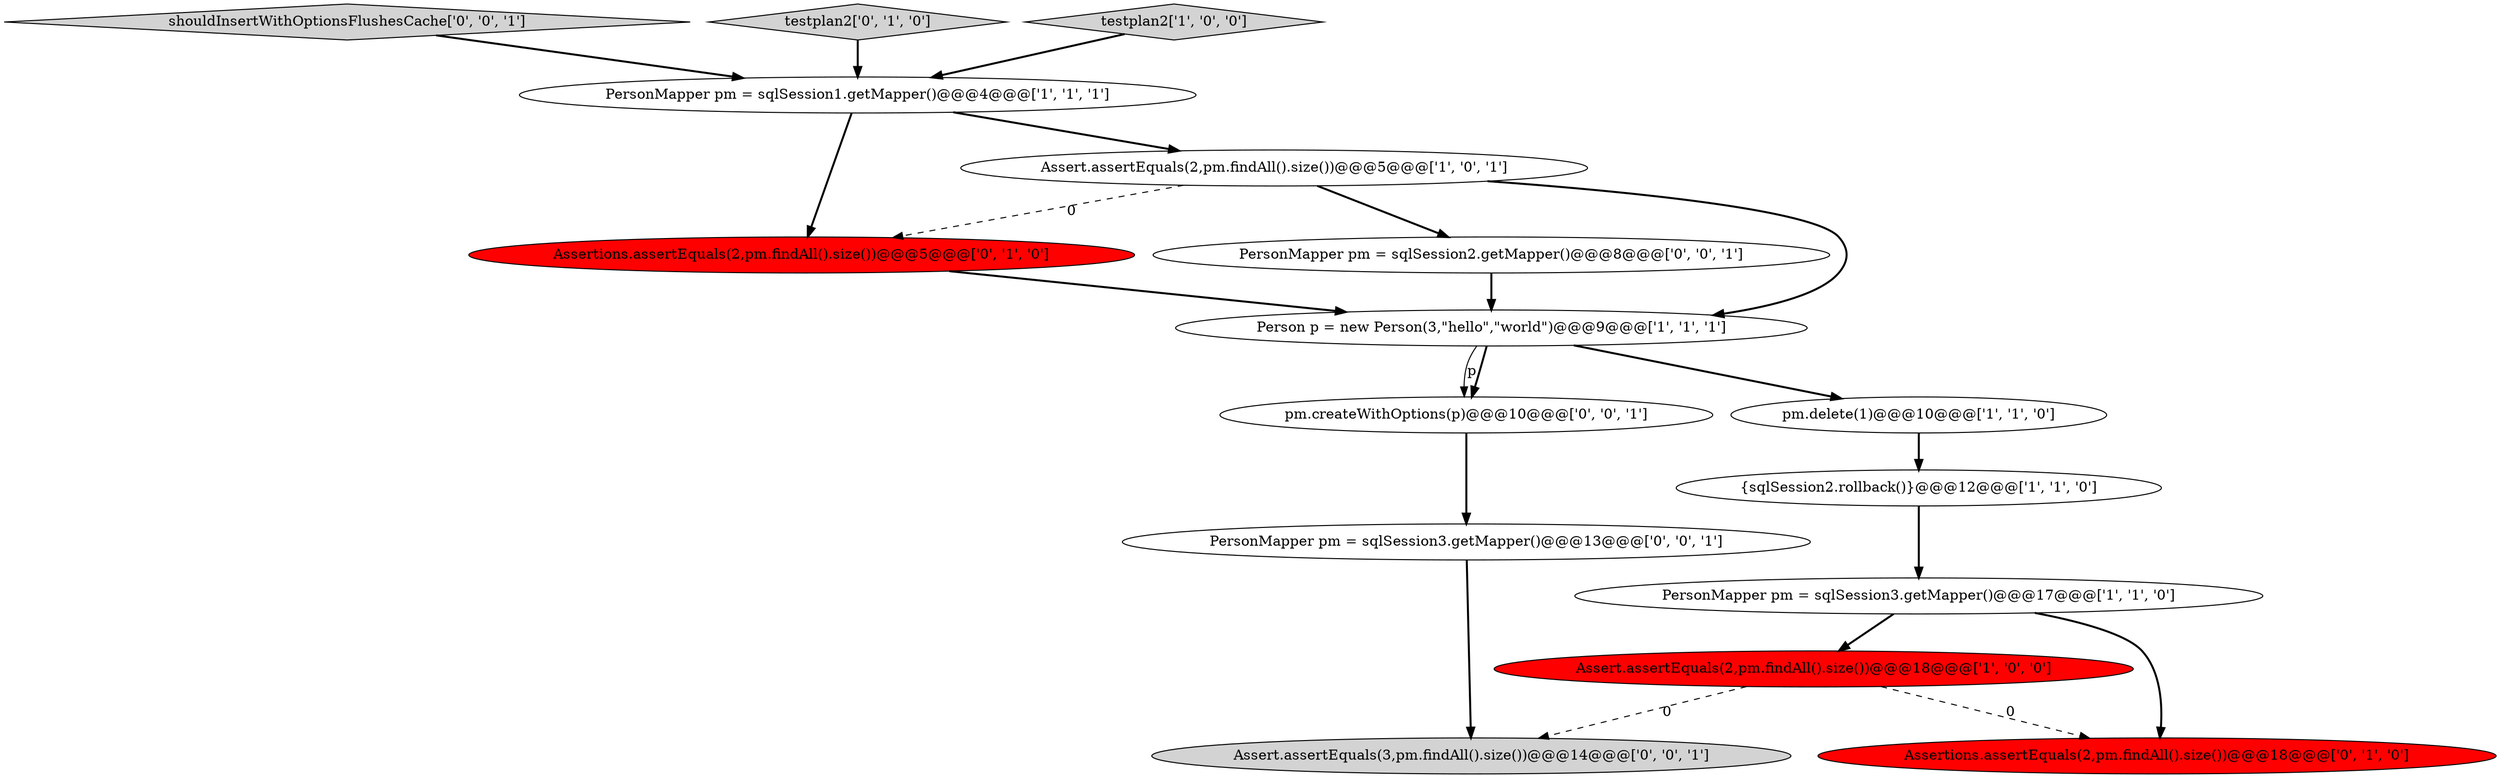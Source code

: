 digraph {
1 [style = filled, label = "PersonMapper pm = sqlSession1.getMapper()@@@4@@@['1', '1', '1']", fillcolor = white, shape = ellipse image = "AAA0AAABBB1BBB"];
12 [style = filled, label = "PersonMapper pm = sqlSession2.getMapper()@@@8@@@['0', '0', '1']", fillcolor = white, shape = ellipse image = "AAA0AAABBB3BBB"];
0 [style = filled, label = "Assert.assertEquals(2,pm.findAll().size())@@@18@@@['1', '0', '0']", fillcolor = red, shape = ellipse image = "AAA1AAABBB1BBB"];
9 [style = filled, label = "Assertions.assertEquals(2,pm.findAll().size())@@@5@@@['0', '1', '0']", fillcolor = red, shape = ellipse image = "AAA1AAABBB2BBB"];
11 [style = filled, label = "Assert.assertEquals(3,pm.findAll().size())@@@14@@@['0', '0', '1']", fillcolor = lightgray, shape = ellipse image = "AAA0AAABBB3BBB"];
10 [style = filled, label = "Assertions.assertEquals(2,pm.findAll().size())@@@18@@@['0', '1', '0']", fillcolor = red, shape = ellipse image = "AAA1AAABBB2BBB"];
13 [style = filled, label = "shouldInsertWithOptionsFlushesCache['0', '0', '1']", fillcolor = lightgray, shape = diamond image = "AAA0AAABBB3BBB"];
4 [style = filled, label = "Assert.assertEquals(2,pm.findAll().size())@@@5@@@['1', '0', '1']", fillcolor = white, shape = ellipse image = "AAA0AAABBB1BBB"];
8 [style = filled, label = "testplan2['0', '1', '0']", fillcolor = lightgray, shape = diamond image = "AAA0AAABBB2BBB"];
2 [style = filled, label = "Person p = new Person(3,\"hello\",\"world\")@@@9@@@['1', '1', '1']", fillcolor = white, shape = ellipse image = "AAA0AAABBB1BBB"];
5 [style = filled, label = "testplan2['1', '0', '0']", fillcolor = lightgray, shape = diamond image = "AAA0AAABBB1BBB"];
15 [style = filled, label = "PersonMapper pm = sqlSession3.getMapper()@@@13@@@['0', '0', '1']", fillcolor = white, shape = ellipse image = "AAA0AAABBB3BBB"];
7 [style = filled, label = "PersonMapper pm = sqlSession3.getMapper()@@@17@@@['1', '1', '0']", fillcolor = white, shape = ellipse image = "AAA0AAABBB1BBB"];
3 [style = filled, label = "{sqlSession2.rollback()}@@@12@@@['1', '1', '0']", fillcolor = white, shape = ellipse image = "AAA0AAABBB1BBB"];
14 [style = filled, label = "pm.createWithOptions(p)@@@10@@@['0', '0', '1']", fillcolor = white, shape = ellipse image = "AAA0AAABBB3BBB"];
6 [style = filled, label = "pm.delete(1)@@@10@@@['1', '1', '0']", fillcolor = white, shape = ellipse image = "AAA0AAABBB1BBB"];
6->3 [style = bold, label=""];
1->4 [style = bold, label=""];
9->2 [style = bold, label=""];
7->10 [style = bold, label=""];
2->6 [style = bold, label=""];
2->14 [style = solid, label="p"];
7->0 [style = bold, label=""];
0->11 [style = dashed, label="0"];
4->2 [style = bold, label=""];
0->10 [style = dashed, label="0"];
13->1 [style = bold, label=""];
1->9 [style = bold, label=""];
8->1 [style = bold, label=""];
5->1 [style = bold, label=""];
4->9 [style = dashed, label="0"];
12->2 [style = bold, label=""];
15->11 [style = bold, label=""];
3->7 [style = bold, label=""];
2->14 [style = bold, label=""];
4->12 [style = bold, label=""];
14->15 [style = bold, label=""];
}
